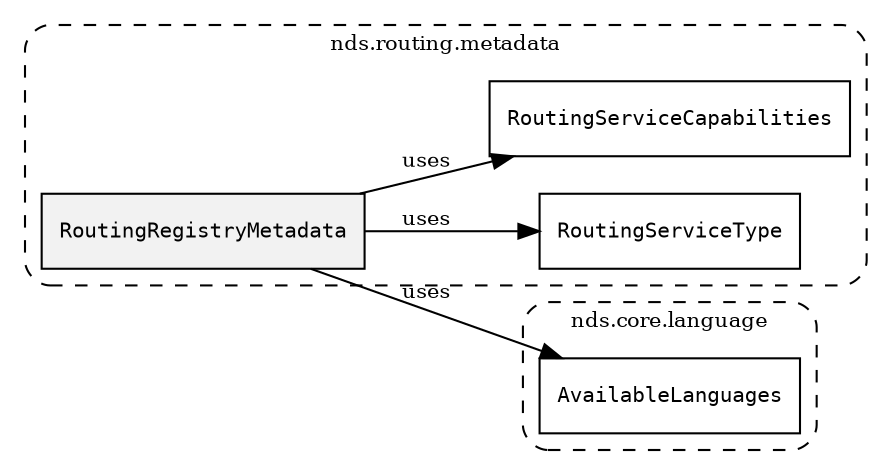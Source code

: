 /**
 * This dot file creates symbol collaboration diagram for RoutingRegistryMetadata.
 */
digraph ZSERIO
{
    node [shape=box, fontsize=10];
    rankdir="LR";
    fontsize=10;
    tooltip="RoutingRegistryMetadata collaboration diagram";

    subgraph "cluster_nds.routing.metadata"
    {
        style="dashed, rounded";
        label="nds.routing.metadata";
        tooltip="Package nds.routing.metadata";
        href="../../../content/packages/nds.routing.metadata.html#Package-nds-routing-metadata";
        target="_parent";

        "RoutingRegistryMetadata" [style="filled", fillcolor="#0000000D", target="_parent", label=<<font face="monospace"><table align="center" border="0" cellspacing="0" cellpadding="0"><tr><td href="../../../content/packages/nds.routing.metadata.html#Structure-RoutingRegistryMetadata" title="Structure defined in nds.routing.metadata">RoutingRegistryMetadata</td></tr></table></font>>];
        "RoutingServiceType" [target="_parent", label=<<font face="monospace"><table align="center" border="0" cellspacing="0" cellpadding="0"><tr><td href="../../../content/packages/nds.routing.metadata.html#Enum-RoutingServiceType" title="Enum defined in nds.routing.metadata">RoutingServiceType</td></tr></table></font>>];
        "RoutingServiceCapabilities" [target="_parent", label=<<font face="monospace"><table align="center" border="0" cellspacing="0" cellpadding="0"><tr><td href="../../../content/packages/nds.routing.metadata.html#Choice-RoutingServiceCapabilities" title="Choice defined in nds.routing.metadata">RoutingServiceCapabilities</td></tr></table></font>>];
    }

    subgraph "cluster_nds.core.language"
    {
        style="dashed, rounded";
        label="nds.core.language";
        tooltip="Package nds.core.language";
        href="../../../content/packages/nds.core.language.html#Package-nds-core-language";
        target="_parent";

        "AvailableLanguages" [target="_parent", label=<<font face="monospace"><table align="center" border="0" cellspacing="0" cellpadding="0"><tr><td href="../../../content/packages/nds.core.language.html#Structure-AvailableLanguages" title="Structure defined in nds.core.language">AvailableLanguages</td></tr></table></font>>];
    }

    "RoutingRegistryMetadata" -> "RoutingServiceType" [label="uses", fontsize=10];
    "RoutingRegistryMetadata" -> "RoutingServiceCapabilities" [label="uses", fontsize=10];
    "RoutingRegistryMetadata" -> "AvailableLanguages" [label="uses", fontsize=10];
}
